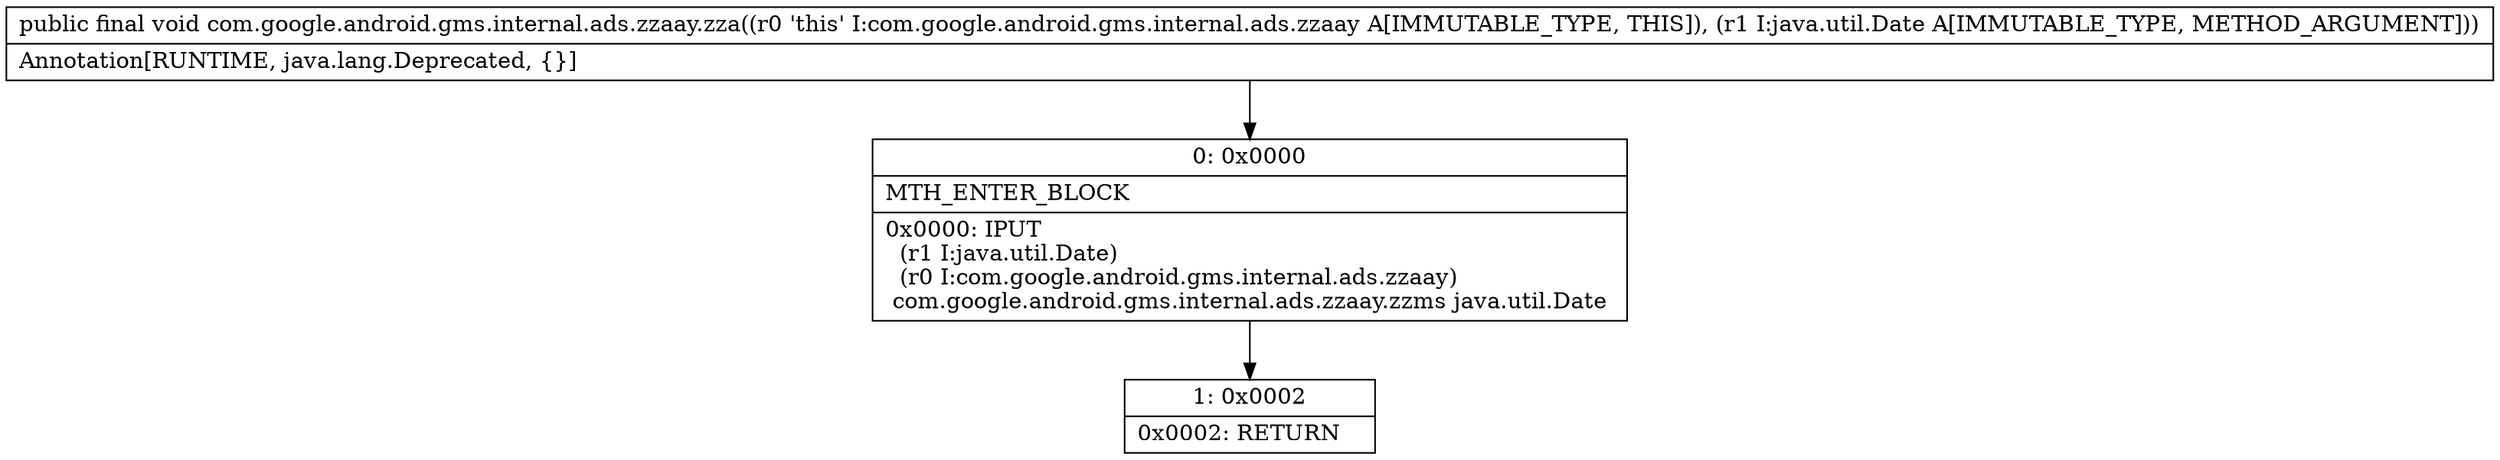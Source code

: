 digraph "CFG forcom.google.android.gms.internal.ads.zzaay.zza(Ljava\/util\/Date;)V" {
Node_0 [shape=record,label="{0\:\ 0x0000|MTH_ENTER_BLOCK\l|0x0000: IPUT  \l  (r1 I:java.util.Date)\l  (r0 I:com.google.android.gms.internal.ads.zzaay)\l com.google.android.gms.internal.ads.zzaay.zzms java.util.Date \l}"];
Node_1 [shape=record,label="{1\:\ 0x0002|0x0002: RETURN   \l}"];
MethodNode[shape=record,label="{public final void com.google.android.gms.internal.ads.zzaay.zza((r0 'this' I:com.google.android.gms.internal.ads.zzaay A[IMMUTABLE_TYPE, THIS]), (r1 I:java.util.Date A[IMMUTABLE_TYPE, METHOD_ARGUMENT]))  | Annotation[RUNTIME, java.lang.Deprecated, \{\}]\l}"];
MethodNode -> Node_0;
Node_0 -> Node_1;
}

